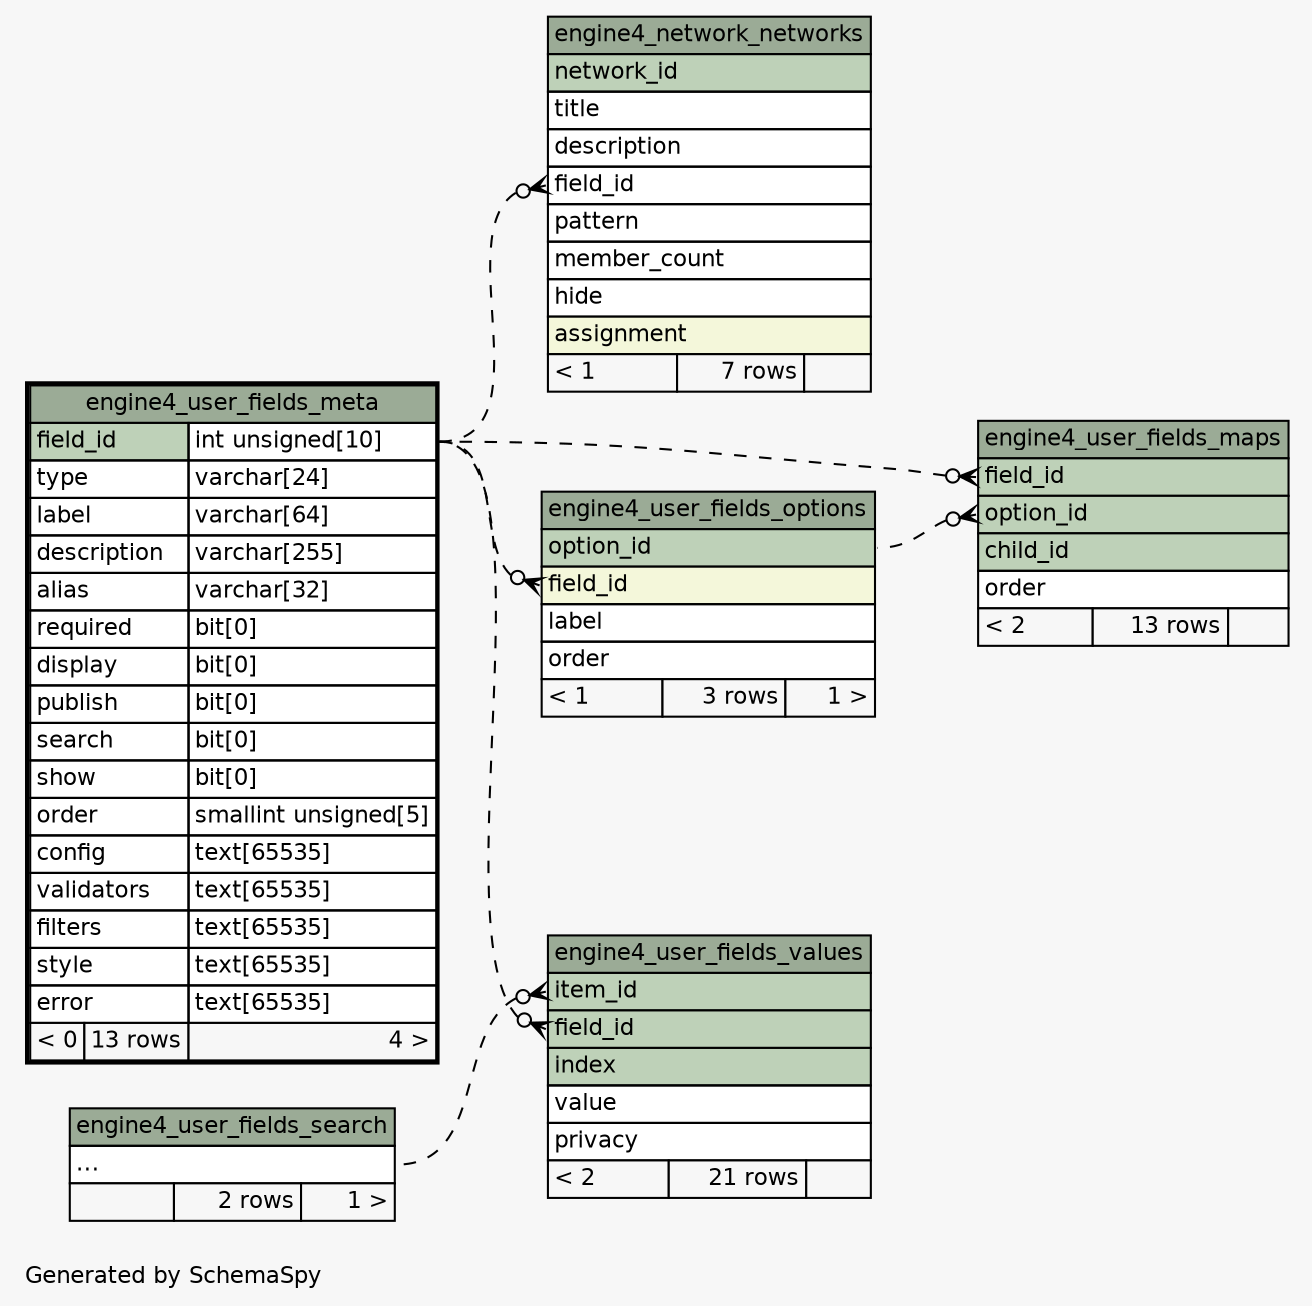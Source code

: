 // dot 2.38.0 on Windows 10 10.0
// SchemaSpy rev 590
digraph "impliedTwoDegreesRelationshipsDiagram" {
  graph [
    rankdir="RL"
    bgcolor="#f7f7f7"
    label="\nGenerated by SchemaSpy"
    labeljust="l"
    nodesep="0.18"
    ranksep="0.46"
    fontname="Helvetica"
    fontsize="11"
  ];
  node [
    fontname="Helvetica"
    fontsize="11"
    shape="plaintext"
  ];
  edge [
    arrowsize="0.8"
  ];
  "engine4_network_networks":"field_id":w -> "engine4_user_fields_meta":"field_id.type":e [arrowhead=none dir=back arrowtail=crowodot style=dashed];
  "engine4_user_fields_maps":"field_id":w -> "engine4_user_fields_meta":"field_id.type":e [arrowhead=none dir=back arrowtail=crowodot style=dashed];
  "engine4_user_fields_maps":"option_id":w -> "engine4_user_fields_options":"option_id":e [arrowhead=none dir=back arrowtail=crowodot style=dashed];
  "engine4_user_fields_options":"field_id":w -> "engine4_user_fields_meta":"field_id.type":e [arrowhead=none dir=back arrowtail=crowodot style=dashed];
  "engine4_user_fields_values":"field_id":w -> "engine4_user_fields_meta":"field_id.type":e [arrowhead=none dir=back arrowtail=crowodot style=dashed];
  "engine4_user_fields_values":"item_id":w -> "engine4_user_fields_search":"elipses":e [arrowhead=none dir=back arrowtail=crowodot style=dashed];
  "engine4_network_networks" [
    label=<
    <TABLE BORDER="0" CELLBORDER="1" CELLSPACING="0" BGCOLOR="#ffffff">
      <TR><TD COLSPAN="3" BGCOLOR="#9bab96" ALIGN="CENTER">engine4_network_networks</TD></TR>
      <TR><TD PORT="network_id" COLSPAN="3" BGCOLOR="#bed1b8" ALIGN="LEFT">network_id</TD></TR>
      <TR><TD PORT="title" COLSPAN="3" ALIGN="LEFT">title</TD></TR>
      <TR><TD PORT="description" COLSPAN="3" ALIGN="LEFT">description</TD></TR>
      <TR><TD PORT="field_id" COLSPAN="3" ALIGN="LEFT">field_id</TD></TR>
      <TR><TD PORT="pattern" COLSPAN="3" ALIGN="LEFT">pattern</TD></TR>
      <TR><TD PORT="member_count" COLSPAN="3" ALIGN="LEFT">member_count</TD></TR>
      <TR><TD PORT="hide" COLSPAN="3" ALIGN="LEFT">hide</TD></TR>
      <TR><TD PORT="assignment" COLSPAN="3" BGCOLOR="#f4f7da" ALIGN="LEFT">assignment</TD></TR>
      <TR><TD ALIGN="LEFT" BGCOLOR="#f7f7f7">&lt; 1</TD><TD ALIGN="RIGHT" BGCOLOR="#f7f7f7">7 rows</TD><TD ALIGN="RIGHT" BGCOLOR="#f7f7f7">  </TD></TR>
    </TABLE>>
    URL="engine4_network_networks.html"
    tooltip="engine4_network_networks"
  ];
  "engine4_user_fields_maps" [
    label=<
    <TABLE BORDER="0" CELLBORDER="1" CELLSPACING="0" BGCOLOR="#ffffff">
      <TR><TD COLSPAN="3" BGCOLOR="#9bab96" ALIGN="CENTER">engine4_user_fields_maps</TD></TR>
      <TR><TD PORT="field_id" COLSPAN="3" BGCOLOR="#bed1b8" ALIGN="LEFT">field_id</TD></TR>
      <TR><TD PORT="option_id" COLSPAN="3" BGCOLOR="#bed1b8" ALIGN="LEFT">option_id</TD></TR>
      <TR><TD PORT="child_id" COLSPAN="3" BGCOLOR="#bed1b8" ALIGN="LEFT">child_id</TD></TR>
      <TR><TD PORT="order" COLSPAN="3" ALIGN="LEFT">order</TD></TR>
      <TR><TD ALIGN="LEFT" BGCOLOR="#f7f7f7">&lt; 2</TD><TD ALIGN="RIGHT" BGCOLOR="#f7f7f7">13 rows</TD><TD ALIGN="RIGHT" BGCOLOR="#f7f7f7">  </TD></TR>
    </TABLE>>
    URL="engine4_user_fields_maps.html"
    tooltip="engine4_user_fields_maps"
  ];
  "engine4_user_fields_meta" [
    label=<
    <TABLE BORDER="2" CELLBORDER="1" CELLSPACING="0" BGCOLOR="#ffffff">
      <TR><TD COLSPAN="3" BGCOLOR="#9bab96" ALIGN="CENTER">engine4_user_fields_meta</TD></TR>
      <TR><TD PORT="field_id" COLSPAN="2" BGCOLOR="#bed1b8" ALIGN="LEFT">field_id</TD><TD PORT="field_id.type" ALIGN="LEFT">int unsigned[10]</TD></TR>
      <TR><TD PORT="type" COLSPAN="2" ALIGN="LEFT">type</TD><TD PORT="type.type" ALIGN="LEFT">varchar[24]</TD></TR>
      <TR><TD PORT="label" COLSPAN="2" ALIGN="LEFT">label</TD><TD PORT="label.type" ALIGN="LEFT">varchar[64]</TD></TR>
      <TR><TD PORT="description" COLSPAN="2" ALIGN="LEFT">description</TD><TD PORT="description.type" ALIGN="LEFT">varchar[255]</TD></TR>
      <TR><TD PORT="alias" COLSPAN="2" ALIGN="LEFT">alias</TD><TD PORT="alias.type" ALIGN="LEFT">varchar[32]</TD></TR>
      <TR><TD PORT="required" COLSPAN="2" ALIGN="LEFT">required</TD><TD PORT="required.type" ALIGN="LEFT">bit[0]</TD></TR>
      <TR><TD PORT="display" COLSPAN="2" ALIGN="LEFT">display</TD><TD PORT="display.type" ALIGN="LEFT">bit[0]</TD></TR>
      <TR><TD PORT="publish" COLSPAN="2" ALIGN="LEFT">publish</TD><TD PORT="publish.type" ALIGN="LEFT">bit[0]</TD></TR>
      <TR><TD PORT="search" COLSPAN="2" ALIGN="LEFT">search</TD><TD PORT="search.type" ALIGN="LEFT">bit[0]</TD></TR>
      <TR><TD PORT="show" COLSPAN="2" ALIGN="LEFT">show</TD><TD PORT="show.type" ALIGN="LEFT">bit[0]</TD></TR>
      <TR><TD PORT="order" COLSPAN="2" ALIGN="LEFT">order</TD><TD PORT="order.type" ALIGN="LEFT">smallint unsigned[5]</TD></TR>
      <TR><TD PORT="config" COLSPAN="2" ALIGN="LEFT">config</TD><TD PORT="config.type" ALIGN="LEFT">text[65535]</TD></TR>
      <TR><TD PORT="validators" COLSPAN="2" ALIGN="LEFT">validators</TD><TD PORT="validators.type" ALIGN="LEFT">text[65535]</TD></TR>
      <TR><TD PORT="filters" COLSPAN="2" ALIGN="LEFT">filters</TD><TD PORT="filters.type" ALIGN="LEFT">text[65535]</TD></TR>
      <TR><TD PORT="style" COLSPAN="2" ALIGN="LEFT">style</TD><TD PORT="style.type" ALIGN="LEFT">text[65535]</TD></TR>
      <TR><TD PORT="error" COLSPAN="2" ALIGN="LEFT">error</TD><TD PORT="error.type" ALIGN="LEFT">text[65535]</TD></TR>
      <TR><TD ALIGN="LEFT" BGCOLOR="#f7f7f7">&lt; 0</TD><TD ALIGN="RIGHT" BGCOLOR="#f7f7f7">13 rows</TD><TD ALIGN="RIGHT" BGCOLOR="#f7f7f7">4 &gt;</TD></TR>
    </TABLE>>
    URL="engine4_user_fields_meta.html"
    tooltip="engine4_user_fields_meta"
  ];
  "engine4_user_fields_options" [
    label=<
    <TABLE BORDER="0" CELLBORDER="1" CELLSPACING="0" BGCOLOR="#ffffff">
      <TR><TD COLSPAN="3" BGCOLOR="#9bab96" ALIGN="CENTER">engine4_user_fields_options</TD></TR>
      <TR><TD PORT="option_id" COLSPAN="3" BGCOLOR="#bed1b8" ALIGN="LEFT">option_id</TD></TR>
      <TR><TD PORT="field_id" COLSPAN="3" BGCOLOR="#f4f7da" ALIGN="LEFT">field_id</TD></TR>
      <TR><TD PORT="label" COLSPAN="3" ALIGN="LEFT">label</TD></TR>
      <TR><TD PORT="order" COLSPAN="3" ALIGN="LEFT">order</TD></TR>
      <TR><TD ALIGN="LEFT" BGCOLOR="#f7f7f7">&lt; 1</TD><TD ALIGN="RIGHT" BGCOLOR="#f7f7f7">3 rows</TD><TD ALIGN="RIGHT" BGCOLOR="#f7f7f7">1 &gt;</TD></TR>
    </TABLE>>
    URL="engine4_user_fields_options.html"
    tooltip="engine4_user_fields_options"
  ];
  "engine4_user_fields_search" [
    label=<
    <TABLE BORDER="0" CELLBORDER="1" CELLSPACING="0" BGCOLOR="#ffffff">
      <TR><TD COLSPAN="3" BGCOLOR="#9bab96" ALIGN="CENTER">engine4_user_fields_search</TD></TR>
      <TR><TD PORT="elipses" COLSPAN="3" ALIGN="LEFT">...</TD></TR>
      <TR><TD ALIGN="LEFT" BGCOLOR="#f7f7f7">  </TD><TD ALIGN="RIGHT" BGCOLOR="#f7f7f7">2 rows</TD><TD ALIGN="RIGHT" BGCOLOR="#f7f7f7">1 &gt;</TD></TR>
    </TABLE>>
    URL="engine4_user_fields_search.html"
    tooltip="engine4_user_fields_search"
  ];
  "engine4_user_fields_values" [
    label=<
    <TABLE BORDER="0" CELLBORDER="1" CELLSPACING="0" BGCOLOR="#ffffff">
      <TR><TD COLSPAN="3" BGCOLOR="#9bab96" ALIGN="CENTER">engine4_user_fields_values</TD></TR>
      <TR><TD PORT="item_id" COLSPAN="3" BGCOLOR="#bed1b8" ALIGN="LEFT">item_id</TD></TR>
      <TR><TD PORT="field_id" COLSPAN="3" BGCOLOR="#bed1b8" ALIGN="LEFT">field_id</TD></TR>
      <TR><TD PORT="index" COLSPAN="3" BGCOLOR="#bed1b8" ALIGN="LEFT">index</TD></TR>
      <TR><TD PORT="value" COLSPAN="3" ALIGN="LEFT">value</TD></TR>
      <TR><TD PORT="privacy" COLSPAN="3" ALIGN="LEFT">privacy</TD></TR>
      <TR><TD ALIGN="LEFT" BGCOLOR="#f7f7f7">&lt; 2</TD><TD ALIGN="RIGHT" BGCOLOR="#f7f7f7">21 rows</TD><TD ALIGN="RIGHT" BGCOLOR="#f7f7f7">  </TD></TR>
    </TABLE>>
    URL="engine4_user_fields_values.html"
    tooltip="engine4_user_fields_values"
  ];
}
